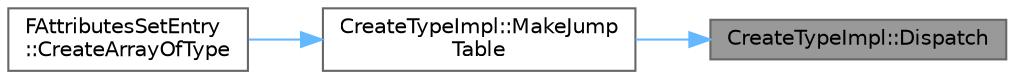 digraph "CreateTypeImpl::Dispatch"
{
 // INTERACTIVE_SVG=YES
 // LATEX_PDF_SIZE
  bgcolor="transparent";
  edge [fontname=Helvetica,fontsize=10,labelfontname=Helvetica,labelfontsize=10];
  node [fontname=Helvetica,fontsize=10,shape=box,height=0.2,width=0.4];
  rankdir="RL";
  Node1 [id="Node000001",label="CreateTypeImpl::Dispatch",height=0.2,width=0.4,color="gray40", fillcolor="grey60", style="filled", fontcolor="black",tooltip=" "];
  Node1 -> Node2 [id="edge1_Node000001_Node000002",dir="back",color="steelblue1",style="solid",tooltip=" "];
  Node2 [id="Node000002",label="CreateTypeImpl::MakeJump\lTable",height=0.2,width=0.4,color="grey40", fillcolor="white", style="filled",URL="$de/d06/namespaceCreateTypeImpl.html#aa138e4bf00103ef378a5b636b7357e25",tooltip=" "];
  Node2 -> Node3 [id="edge2_Node000002_Node000003",dir="back",color="steelblue1",style="solid",tooltip=" "];
  Node3 [id="Node000003",label="FAttributesSetEntry\l::CreateArrayOfType",height=0.2,width=0.4,color="grey40", fillcolor="white", style="filled",URL="$db/dde/classFAttributesSetEntry.html#a61bbe6828e20b3edd1d10f8acd186a95",tooltip="Given a type at runtime, allocate an attribute array of that type, owned by Ptr."];
}
